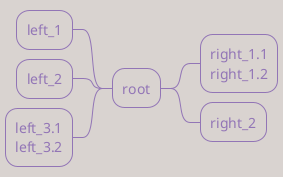 ' Do not edit
' Theme Gallery
' autogenerated by script
'
@startmindmap
!theme mimeograph
+ root
**:right_1.1
right_1.2;
++ right_2

left side

-- left_1
-- left_2
**:left_3.1
left_3.2;
@endmindmap
